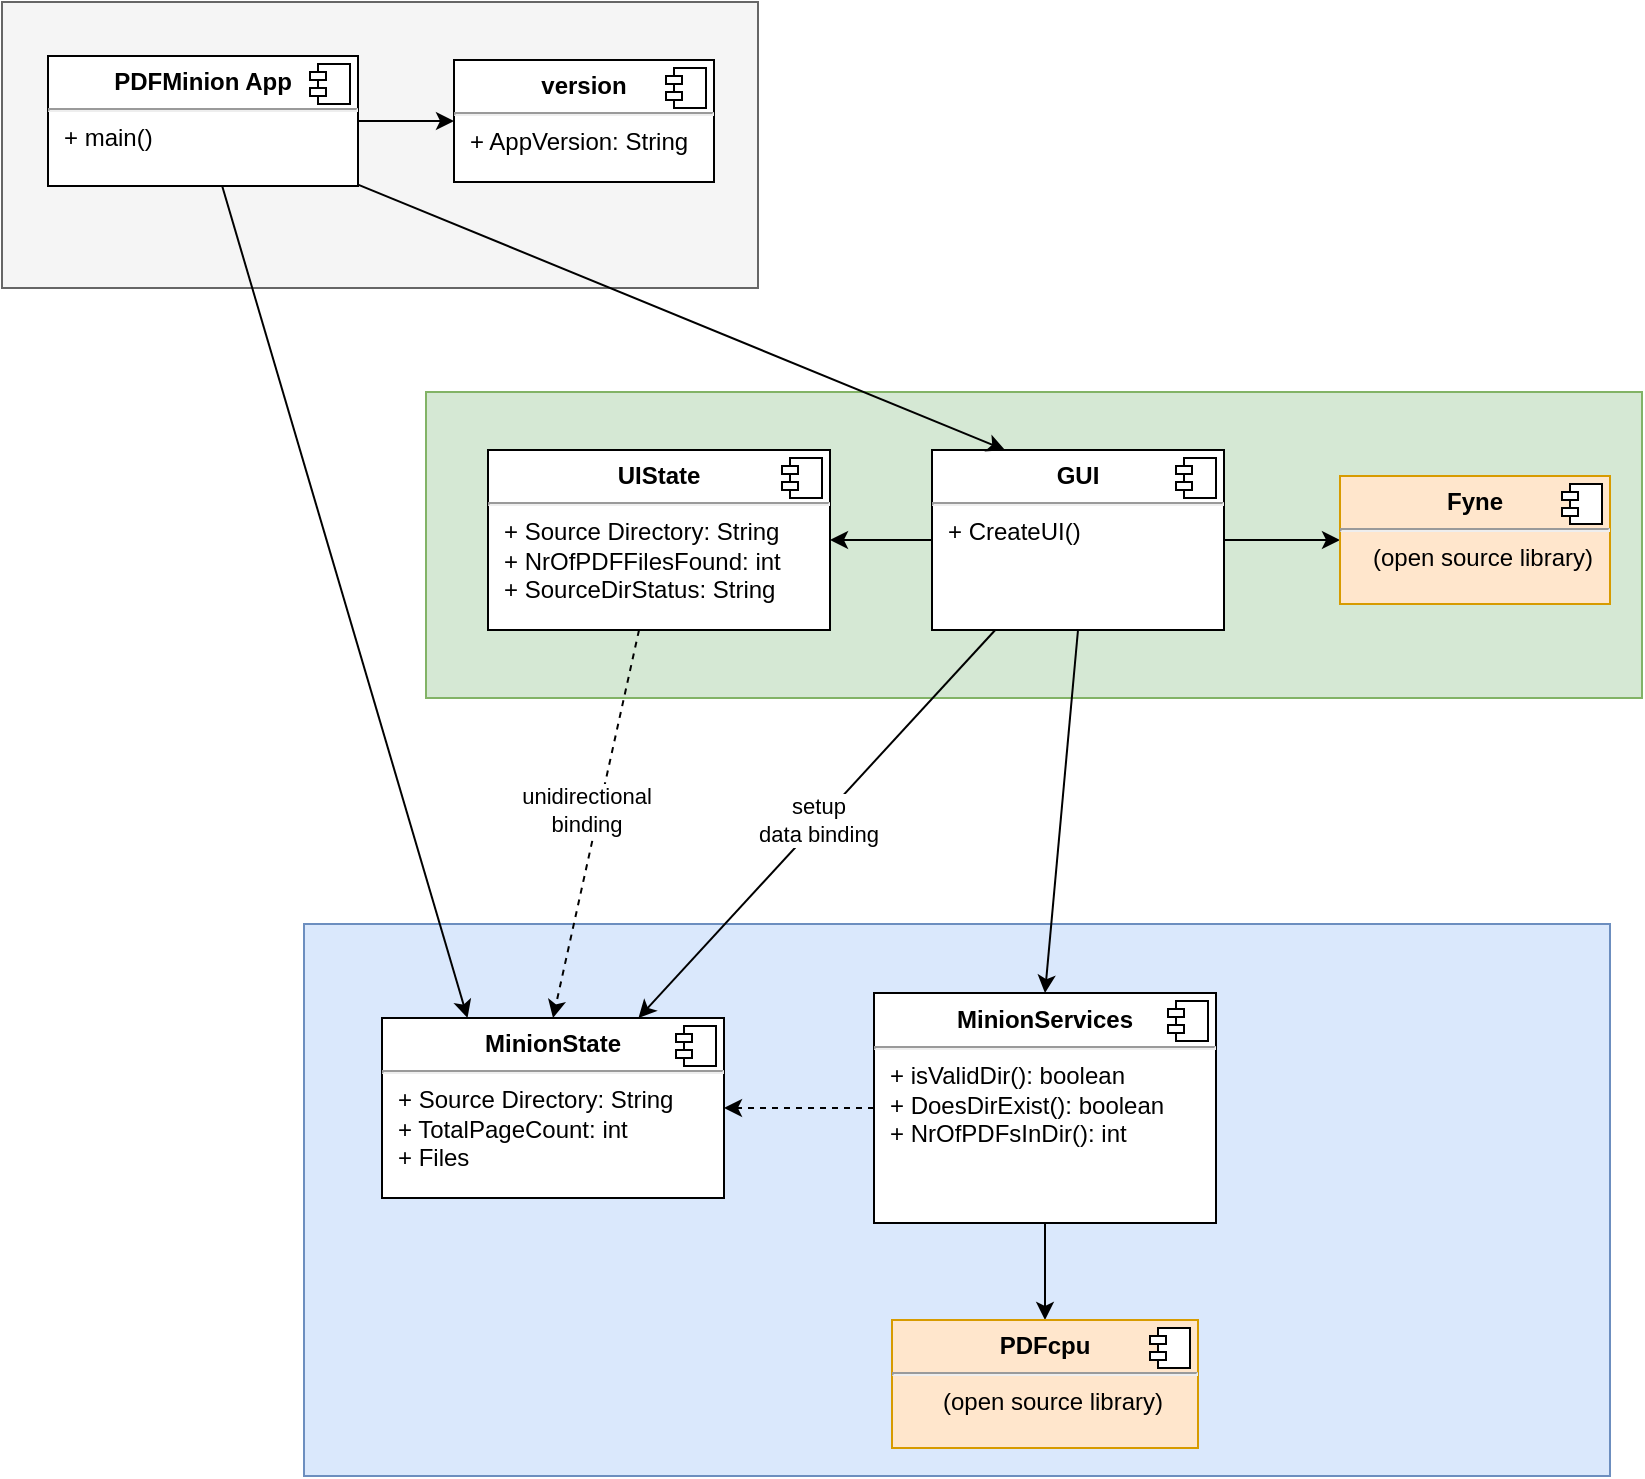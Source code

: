 <mxfile version="18.0.1" type="device"><diagram id="piDafpqhtRUU5qUU-vj8" name="Page-1"><mxGraphModel dx="5213" dy="3108" grid="0" gridSize="10" guides="1" tooltips="1" connect="1" arrows="1" fold="1" page="1" pageScale="1" pageWidth="827" pageHeight="1169" math="0" shadow="0"><root><mxCell id="0"/><mxCell id="1" parent="0"/><mxCell id="ZZVOuqXIAy2xj-_vq_yj-28" value="" style="rounded=0;whiteSpace=wrap;html=1;fillColor=#f5f5f5;strokeColor=#666666;fontColor=#333333;" vertex="1" parent="1"><mxGeometry x="-3338" y="-1388" width="378" height="143" as="geometry"/></mxCell><mxCell id="ZZVOuqXIAy2xj-_vq_yj-7" value="" style="rounded=0;whiteSpace=wrap;html=1;fillColor=#d5e8d4;strokeColor=#82b366;" vertex="1" parent="1"><mxGeometry x="-3126" y="-1193" width="608" height="153" as="geometry"/></mxCell><mxCell id="ejfqYfUoCPUASj3YHC3I-16" value="" style="rounded=0;whiteSpace=wrap;html=1;fillColor=#dae8fc;strokeColor=#6c8ebf;" parent="1" vertex="1"><mxGeometry x="-3187" y="-927" width="653" height="276" as="geometry"/></mxCell><mxCell id="ZZVOuqXIAy2xj-_vq_yj-1" value="&lt;p style=&quot;margin:0px;margin-top:6px;text-align:center;&quot;&gt;&lt;b&gt;MinionState&lt;/b&gt;&lt;/p&gt;&lt;hr&gt;&lt;p style=&quot;margin:0px;margin-left:8px;&quot;&gt;+ Source Directory: String&lt;br&gt;&lt;/p&gt;&lt;p style=&quot;margin:0px;margin-left:8px;&quot;&gt;+ TotalPageCount: int&lt;/p&gt;&lt;p style=&quot;margin:0px;margin-left:8px;&quot;&gt;+ Files&lt;/p&gt;" style="align=left;overflow=fill;html=1;dropTarget=0;" vertex="1" parent="1"><mxGeometry x="-3148" y="-880" width="171" height="90" as="geometry"/></mxCell><mxCell id="ZZVOuqXIAy2xj-_vq_yj-2" value="" style="shape=component;jettyWidth=8;jettyHeight=4;" vertex="1" parent="ZZVOuqXIAy2xj-_vq_yj-1"><mxGeometry x="1" width="20" height="20" relative="1" as="geometry"><mxPoint x="-24" y="4" as="offset"/></mxGeometry></mxCell><mxCell id="ZZVOuqXIAy2xj-_vq_yj-3" value="&lt;p style=&quot;margin:0px;margin-top:6px;text-align:center;&quot;&gt;&lt;b&gt;version&lt;/b&gt;&lt;/p&gt;&lt;hr&gt;&lt;p style=&quot;margin:0px;margin-left:8px;&quot;&gt;&lt;span style=&quot;background-color: initial;&quot;&gt;+ AppVersion: String&lt;/span&gt;&lt;br&gt;&lt;/p&gt;" style="align=left;overflow=fill;html=1;dropTarget=0;" vertex="1" parent="1"><mxGeometry x="-3112" y="-1359" width="130" height="61" as="geometry"/></mxCell><mxCell id="ZZVOuqXIAy2xj-_vq_yj-4" value="" style="shape=component;jettyWidth=8;jettyHeight=4;" vertex="1" parent="ZZVOuqXIAy2xj-_vq_yj-3"><mxGeometry x="1" width="20" height="20" relative="1" as="geometry"><mxPoint x="-24" y="4" as="offset"/></mxGeometry></mxCell><mxCell id="ZZVOuqXIAy2xj-_vq_yj-18" style="edgeStyle=none;orthogonalLoop=1;jettySize=auto;html=1;entryX=1;entryY=0.5;entryDx=0;entryDy=0;dashed=1;" edge="1" parent="1" source="ZZVOuqXIAy2xj-_vq_yj-5" target="ZZVOuqXIAy2xj-_vq_yj-1"><mxGeometry relative="1" as="geometry"/></mxCell><mxCell id="ZZVOuqXIAy2xj-_vq_yj-24" style="edgeStyle=none;orthogonalLoop=1;jettySize=auto;html=1;" edge="1" parent="1" source="ZZVOuqXIAy2xj-_vq_yj-5" target="ZZVOuqXIAy2xj-_vq_yj-22"><mxGeometry relative="1" as="geometry"/></mxCell><mxCell id="ZZVOuqXIAy2xj-_vq_yj-5" value="&lt;p style=&quot;margin:0px;margin-top:6px;text-align:center;&quot;&gt;&lt;b&gt;MinionServices&lt;/b&gt;&lt;/p&gt;&lt;hr&gt;&lt;p style=&quot;margin:0px;margin-left:8px;&quot;&gt;+ isValidDir(): boolean&lt;br&gt;&lt;/p&gt;&lt;p style=&quot;margin:0px;margin-left:8px;&quot;&gt;+ DoesDirExist(): boolean&lt;/p&gt;&lt;p style=&quot;margin:0px;margin-left:8px;&quot;&gt;+ NrOfPDFsInDir(): int&lt;/p&gt;&lt;p style=&quot;margin:0px;margin-left:8px;&quot;&gt;&lt;br&gt;&lt;/p&gt;" style="align=left;overflow=fill;html=1;dropTarget=0;" vertex="1" parent="1"><mxGeometry x="-2902" y="-892.5" width="171" height="115" as="geometry"/></mxCell><mxCell id="ZZVOuqXIAy2xj-_vq_yj-6" value="" style="shape=component;jettyWidth=8;jettyHeight=4;" vertex="1" parent="ZZVOuqXIAy2xj-_vq_yj-5"><mxGeometry x="1" width="20" height="20" relative="1" as="geometry"><mxPoint x="-24" y="4" as="offset"/></mxGeometry></mxCell><mxCell id="ZZVOuqXIAy2xj-_vq_yj-16" style="edgeStyle=none;orthogonalLoop=1;jettySize=auto;html=1;entryX=0.5;entryY=0;entryDx=0;entryDy=0;dashed=1;" edge="1" parent="1" source="ZZVOuqXIAy2xj-_vq_yj-8" target="ZZVOuqXIAy2xj-_vq_yj-1"><mxGeometry relative="1" as="geometry"/></mxCell><mxCell id="ZZVOuqXIAy2xj-_vq_yj-17" value="unidirectional&lt;br&gt;binding" style="edgeLabel;html=1;align=center;verticalAlign=middle;resizable=0;points=[];" vertex="1" connectable="0" parent="ZZVOuqXIAy2xj-_vq_yj-16"><mxGeometry x="0.254" y="1" relative="1" as="geometry"><mxPoint x="-1" y="-32" as="offset"/></mxGeometry></mxCell><mxCell id="ZZVOuqXIAy2xj-_vq_yj-8" value="&lt;p style=&quot;margin:0px;margin-top:6px;text-align:center;&quot;&gt;&lt;b&gt;UIState&lt;/b&gt;&lt;/p&gt;&lt;hr&gt;&lt;p style=&quot;margin:0px;margin-left:8px;&quot;&gt;+ Source Directory: String&lt;br&gt;&lt;/p&gt;&lt;p style=&quot;margin:0px;margin-left:8px;&quot;&gt;+ NrOfPDFFilesFound: int&lt;/p&gt;&lt;p style=&quot;margin:0px;margin-left:8px;&quot;&gt;+ SourceDirStatus: String&lt;/p&gt;" style="align=left;overflow=fill;html=1;dropTarget=0;" vertex="1" parent="1"><mxGeometry x="-3095" y="-1164" width="171" height="90" as="geometry"/></mxCell><mxCell id="ZZVOuqXIAy2xj-_vq_yj-9" value="" style="shape=component;jettyWidth=8;jettyHeight=4;" vertex="1" parent="ZZVOuqXIAy2xj-_vq_yj-8"><mxGeometry x="1" width="20" height="20" relative="1" as="geometry"><mxPoint x="-24" y="4" as="offset"/></mxGeometry></mxCell><mxCell id="ZZVOuqXIAy2xj-_vq_yj-14" style="edgeStyle=none;orthogonalLoop=1;jettySize=auto;html=1;" edge="1" parent="1" source="ZZVOuqXIAy2xj-_vq_yj-10" target="ZZVOuqXIAy2xj-_vq_yj-8"><mxGeometry relative="1" as="geometry"/></mxCell><mxCell id="ZZVOuqXIAy2xj-_vq_yj-19" style="edgeStyle=none;orthogonalLoop=1;jettySize=auto;html=1;entryX=0;entryY=0.5;entryDx=0;entryDy=0;exitX=1;exitY=0.5;exitDx=0;exitDy=0;" edge="1" parent="1" source="ZZVOuqXIAy2xj-_vq_yj-29" target="ZZVOuqXIAy2xj-_vq_yj-3"><mxGeometry relative="1" as="geometry"/></mxCell><mxCell id="ZZVOuqXIAy2xj-_vq_yj-20" style="edgeStyle=none;orthogonalLoop=1;jettySize=auto;html=1;entryX=0.75;entryY=0;entryDx=0;entryDy=0;" edge="1" parent="1" source="ZZVOuqXIAy2xj-_vq_yj-10" target="ZZVOuqXIAy2xj-_vq_yj-1"><mxGeometry relative="1" as="geometry"/></mxCell><mxCell id="ZZVOuqXIAy2xj-_vq_yj-21" value="setup&lt;br&gt;data binding" style="edgeLabel;html=1;align=center;verticalAlign=middle;resizable=0;points=[];" vertex="1" connectable="0" parent="ZZVOuqXIAy2xj-_vq_yj-20"><mxGeometry x="0.203" y="3" relative="1" as="geometry"><mxPoint x="16" y="-24" as="offset"/></mxGeometry></mxCell><mxCell id="ZZVOuqXIAy2xj-_vq_yj-27" style="edgeStyle=none;orthogonalLoop=1;jettySize=auto;html=1;entryX=0;entryY=0.5;entryDx=0;entryDy=0;" edge="1" parent="1" source="ZZVOuqXIAy2xj-_vq_yj-10" target="ZZVOuqXIAy2xj-_vq_yj-25"><mxGeometry relative="1" as="geometry"/></mxCell><mxCell id="ZZVOuqXIAy2xj-_vq_yj-10" value="&lt;p style=&quot;margin:0px;margin-top:6px;text-align:center;&quot;&gt;&lt;b&gt;GUI&lt;/b&gt;&lt;/p&gt;&lt;hr&gt;&lt;p style=&quot;margin:0px;margin-left:8px;&quot;&gt;+ CreateUI()&lt;/p&gt;" style="align=left;overflow=fill;html=1;dropTarget=0;" vertex="1" parent="1"><mxGeometry x="-2873" y="-1164" width="146" height="90" as="geometry"/></mxCell><mxCell id="ZZVOuqXIAy2xj-_vq_yj-11" value="" style="shape=component;jettyWidth=8;jettyHeight=4;" vertex="1" parent="ZZVOuqXIAy2xj-_vq_yj-10"><mxGeometry x="1" width="20" height="20" relative="1" as="geometry"><mxPoint x="-24" y="4" as="offset"/></mxGeometry></mxCell><mxCell id="ZZVOuqXIAy2xj-_vq_yj-15" style="orthogonalLoop=1;jettySize=auto;html=1;entryX=0.5;entryY=0;entryDx=0;entryDy=0;exitX=0.5;exitY=1;exitDx=0;exitDy=0;" edge="1" parent="1" source="ZZVOuqXIAy2xj-_vq_yj-10" target="ZZVOuqXIAy2xj-_vq_yj-5"><mxGeometry relative="1" as="geometry"><mxPoint x="-2644.5" y="-1120" as="sourcePoint"/><mxPoint x="-2691.75" y="-879" as="targetPoint"/></mxGeometry></mxCell><mxCell id="ZZVOuqXIAy2xj-_vq_yj-22" value="&lt;p style=&quot;margin:0px;margin-top:6px;text-align:center;&quot;&gt;&lt;b&gt;PDFcpu&lt;/b&gt;&lt;/p&gt;&lt;hr&gt;&lt;p style=&quot;text-align: center; margin: 0px 0px 0px 8px;&quot;&gt;(open source library)&lt;/p&gt;" style="align=left;overflow=fill;html=1;dropTarget=0;fillColor=#ffe6cc;strokeColor=#d79b00;" vertex="1" parent="1"><mxGeometry x="-2893" y="-729" width="153" height="64" as="geometry"/></mxCell><mxCell id="ZZVOuqXIAy2xj-_vq_yj-23" value="" style="shape=component;jettyWidth=8;jettyHeight=4;" vertex="1" parent="ZZVOuqXIAy2xj-_vq_yj-22"><mxGeometry x="1" width="20" height="20" relative="1" as="geometry"><mxPoint x="-24" y="4" as="offset"/></mxGeometry></mxCell><mxCell id="ZZVOuqXIAy2xj-_vq_yj-25" value="&lt;p style=&quot;margin:0px;margin-top:6px;text-align:center;&quot;&gt;&lt;b&gt;Fyne&lt;/b&gt;&lt;/p&gt;&lt;hr&gt;&lt;p style=&quot;text-align: center; margin: 0px 0px 0px 8px;&quot;&gt;(open source library)&lt;/p&gt;" style="align=left;overflow=fill;html=1;dropTarget=0;fillColor=#ffe6cc;strokeColor=#d79b00;" vertex="1" parent="1"><mxGeometry x="-2669" y="-1151" width="135" height="64" as="geometry"/></mxCell><mxCell id="ZZVOuqXIAy2xj-_vq_yj-26" value="" style="shape=component;jettyWidth=8;jettyHeight=4;" vertex="1" parent="ZZVOuqXIAy2xj-_vq_yj-25"><mxGeometry x="1" width="20" height="20" relative="1" as="geometry"><mxPoint x="-24" y="4" as="offset"/></mxGeometry></mxCell><mxCell id="ZZVOuqXIAy2xj-_vq_yj-31" style="edgeStyle=none;orthogonalLoop=1;jettySize=auto;html=1;entryX=0.25;entryY=0;entryDx=0;entryDy=0;" edge="1" parent="1" source="ZZVOuqXIAy2xj-_vq_yj-29" target="ZZVOuqXIAy2xj-_vq_yj-10"><mxGeometry relative="1" as="geometry"/></mxCell><mxCell id="ZZVOuqXIAy2xj-_vq_yj-32" style="edgeStyle=none;orthogonalLoop=1;jettySize=auto;html=1;entryX=0.25;entryY=0;entryDx=0;entryDy=0;" edge="1" parent="1" source="ZZVOuqXIAy2xj-_vq_yj-29" target="ZZVOuqXIAy2xj-_vq_yj-1"><mxGeometry relative="1" as="geometry"/></mxCell><mxCell id="ZZVOuqXIAy2xj-_vq_yj-29" value="&lt;p style=&quot;margin:0px;margin-top:6px;text-align:center;&quot;&gt;&lt;b&gt;PDFMinion App&lt;/b&gt;&lt;/p&gt;&lt;hr&gt;&lt;p style=&quot;margin:0px;margin-left:8px;&quot;&gt;+ main()&lt;/p&gt;" style="align=left;overflow=fill;html=1;dropTarget=0;" vertex="1" parent="1"><mxGeometry x="-3315" y="-1361" width="155" height="65" as="geometry"/></mxCell><mxCell id="ZZVOuqXIAy2xj-_vq_yj-30" value="" style="shape=component;jettyWidth=8;jettyHeight=4;" vertex="1" parent="ZZVOuqXIAy2xj-_vq_yj-29"><mxGeometry x="1" width="20" height="20" relative="1" as="geometry"><mxPoint x="-24" y="4" as="offset"/></mxGeometry></mxCell></root></mxGraphModel></diagram></mxfile>
